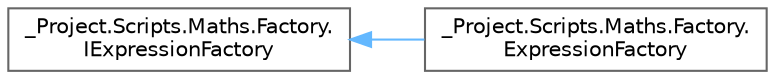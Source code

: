 digraph "Graphical Class Hierarchy"
{
 // LATEX_PDF_SIZE
  bgcolor="transparent";
  edge [fontname=Helvetica,fontsize=10,labelfontname=Helvetica,labelfontsize=10];
  node [fontname=Helvetica,fontsize=10,shape=box,height=0.2,width=0.4];
  rankdir="LR";
  Node0 [id="Node000000",label="_Project.Scripts.Maths.Factory.\lIExpressionFactory",height=0.2,width=0.4,color="grey40", fillcolor="white", style="filled",URL="$interface___project_1_1_scripts_1_1_maths_1_1_factory_1_1_i_expression_factory.html",tooltip="Интерфейс фабрики, отвечающий за создание математических выражений"];
  Node0 -> Node1 [id="edge17_Node000000_Node000001",dir="back",color="steelblue1",style="solid",tooltip=" "];
  Node1 [id="Node000001",label="_Project.Scripts.Maths.Factory.\lExpressionFactory",height=0.2,width=0.4,color="grey40", fillcolor="white", style="filled",URL="$class___project_1_1_scripts_1_1_maths_1_1_factory_1_1_expression_factory.html",tooltip="Класс, отвечающий за создание математических выражений"];
}
